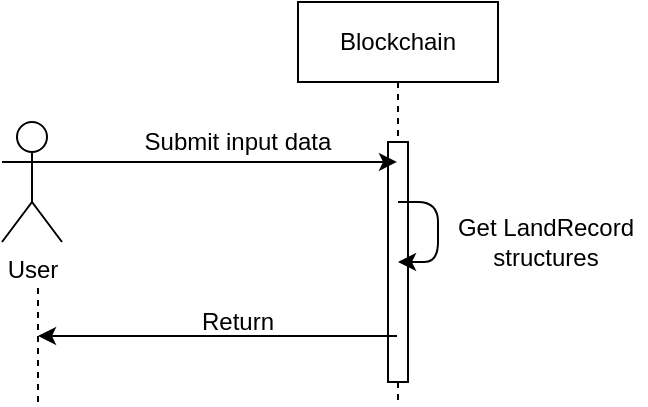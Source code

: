 <mxfile version="14.5.10" type="device"><diagram id="niONlQMFVjz2j6yO6m8X" name="Page-1"><mxGraphModel dx="622" dy="359" grid="1" gridSize="10" guides="1" tooltips="1" connect="1" arrows="1" fold="1" page="1" pageScale="1" pageWidth="850" pageHeight="1100" math="0" shadow="0"><root><mxCell id="0"/><mxCell id="1" parent="0"/><mxCell id="0W10oksEGMTTPcn__GJT-1" value="Blockchain" style="shape=umlLifeline;perimeter=lifelinePerimeter;whiteSpace=wrap;html=1;container=1;collapsible=0;recursiveResize=0;outlineConnect=0;" vertex="1" parent="1"><mxGeometry x="270" y="40" width="100" height="200" as="geometry"/></mxCell><mxCell id="0W10oksEGMTTPcn__GJT-3" value="" style="html=1;points=[];perimeter=orthogonalPerimeter;" vertex="1" parent="0W10oksEGMTTPcn__GJT-1"><mxGeometry x="45" y="70" width="10" height="120" as="geometry"/></mxCell><mxCell id="0W10oksEGMTTPcn__GJT-2" value="User" style="shape=umlActor;verticalLabelPosition=bottom;verticalAlign=top;html=1;" vertex="1" parent="1"><mxGeometry x="122" y="100" width="30" height="60" as="geometry"/></mxCell><mxCell id="0W10oksEGMTTPcn__GJT-4" value="Get LandRecord structures" style="text;html=1;strokeColor=none;fillColor=none;align=center;verticalAlign=middle;whiteSpace=wrap;rounded=0;" vertex="1" parent="1"><mxGeometry x="344" y="150" width="100" height="20" as="geometry"/></mxCell><mxCell id="0W10oksEGMTTPcn__GJT-17" value="" style="endArrow=none;dashed=1;html=1;" edge="1" parent="1"><mxGeometry width="50" height="50" relative="1" as="geometry"><mxPoint x="140" y="240" as="sourcePoint"/><mxPoint x="140" y="180" as="targetPoint"/></mxGeometry></mxCell><mxCell id="0W10oksEGMTTPcn__GJT-18" value="" style="endArrow=classic;html=1;exitX=1;exitY=0.333;exitDx=0;exitDy=0;exitPerimeter=0;" edge="1" parent="1" source="0W10oksEGMTTPcn__GJT-2" target="0W10oksEGMTTPcn__GJT-1"><mxGeometry width="50" height="50" relative="1" as="geometry"><mxPoint x="300" y="220" as="sourcePoint"/><mxPoint x="350" y="170" as="targetPoint"/></mxGeometry></mxCell><mxCell id="0W10oksEGMTTPcn__GJT-19" value="Submit input data" style="text;html=1;strokeColor=none;fillColor=none;align=center;verticalAlign=middle;whiteSpace=wrap;rounded=0;" vertex="1" parent="1"><mxGeometry x="175" y="100" width="130" height="20" as="geometry"/></mxCell><mxCell id="0W10oksEGMTTPcn__GJT-20" value="" style="endArrow=classic;html=1;" edge="1" parent="1" source="0W10oksEGMTTPcn__GJT-1"><mxGeometry width="50" height="50" relative="1" as="geometry"><mxPoint x="300" y="220" as="sourcePoint"/><mxPoint x="320" y="170" as="targetPoint"/><Array as="points"><mxPoint x="340" y="140"/><mxPoint x="340" y="170"/></Array></mxGeometry></mxCell><mxCell id="0W10oksEGMTTPcn__GJT-31" value="" style="endArrow=classic;html=1;" edge="1" parent="1"><mxGeometry width="50" height="50" relative="1" as="geometry"><mxPoint x="319.5" y="207" as="sourcePoint"/><mxPoint x="140" y="207" as="targetPoint"/></mxGeometry></mxCell><mxCell id="0W10oksEGMTTPcn__GJT-32" value="Return" style="text;html=1;strokeColor=none;fillColor=none;align=center;verticalAlign=middle;whiteSpace=wrap;rounded=0;" vertex="1" parent="1"><mxGeometry x="220" y="190" width="40" height="20" as="geometry"/></mxCell></root></mxGraphModel></diagram></mxfile>